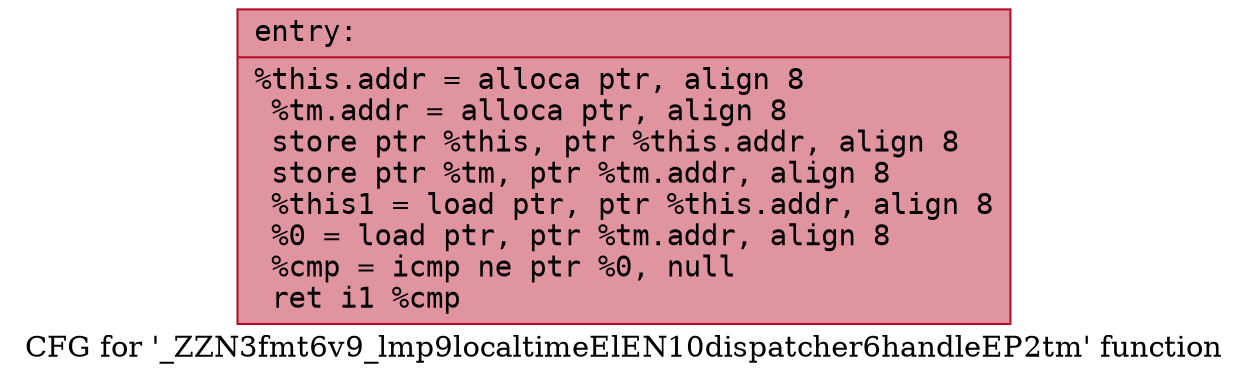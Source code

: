 digraph "CFG for '_ZZN3fmt6v9_lmp9localtimeElEN10dispatcher6handleEP2tm' function" {
	label="CFG for '_ZZN3fmt6v9_lmp9localtimeElEN10dispatcher6handleEP2tm' function";

	Node0x55841678fb70 [shape=record,color="#b70d28ff", style=filled, fillcolor="#b70d2870" fontname="Courier",label="{entry:\l|  %this.addr = alloca ptr, align 8\l  %tm.addr = alloca ptr, align 8\l  store ptr %this, ptr %this.addr, align 8\l  store ptr %tm, ptr %tm.addr, align 8\l  %this1 = load ptr, ptr %this.addr, align 8\l  %0 = load ptr, ptr %tm.addr, align 8\l  %cmp = icmp ne ptr %0, null\l  ret i1 %cmp\l}"];
}
